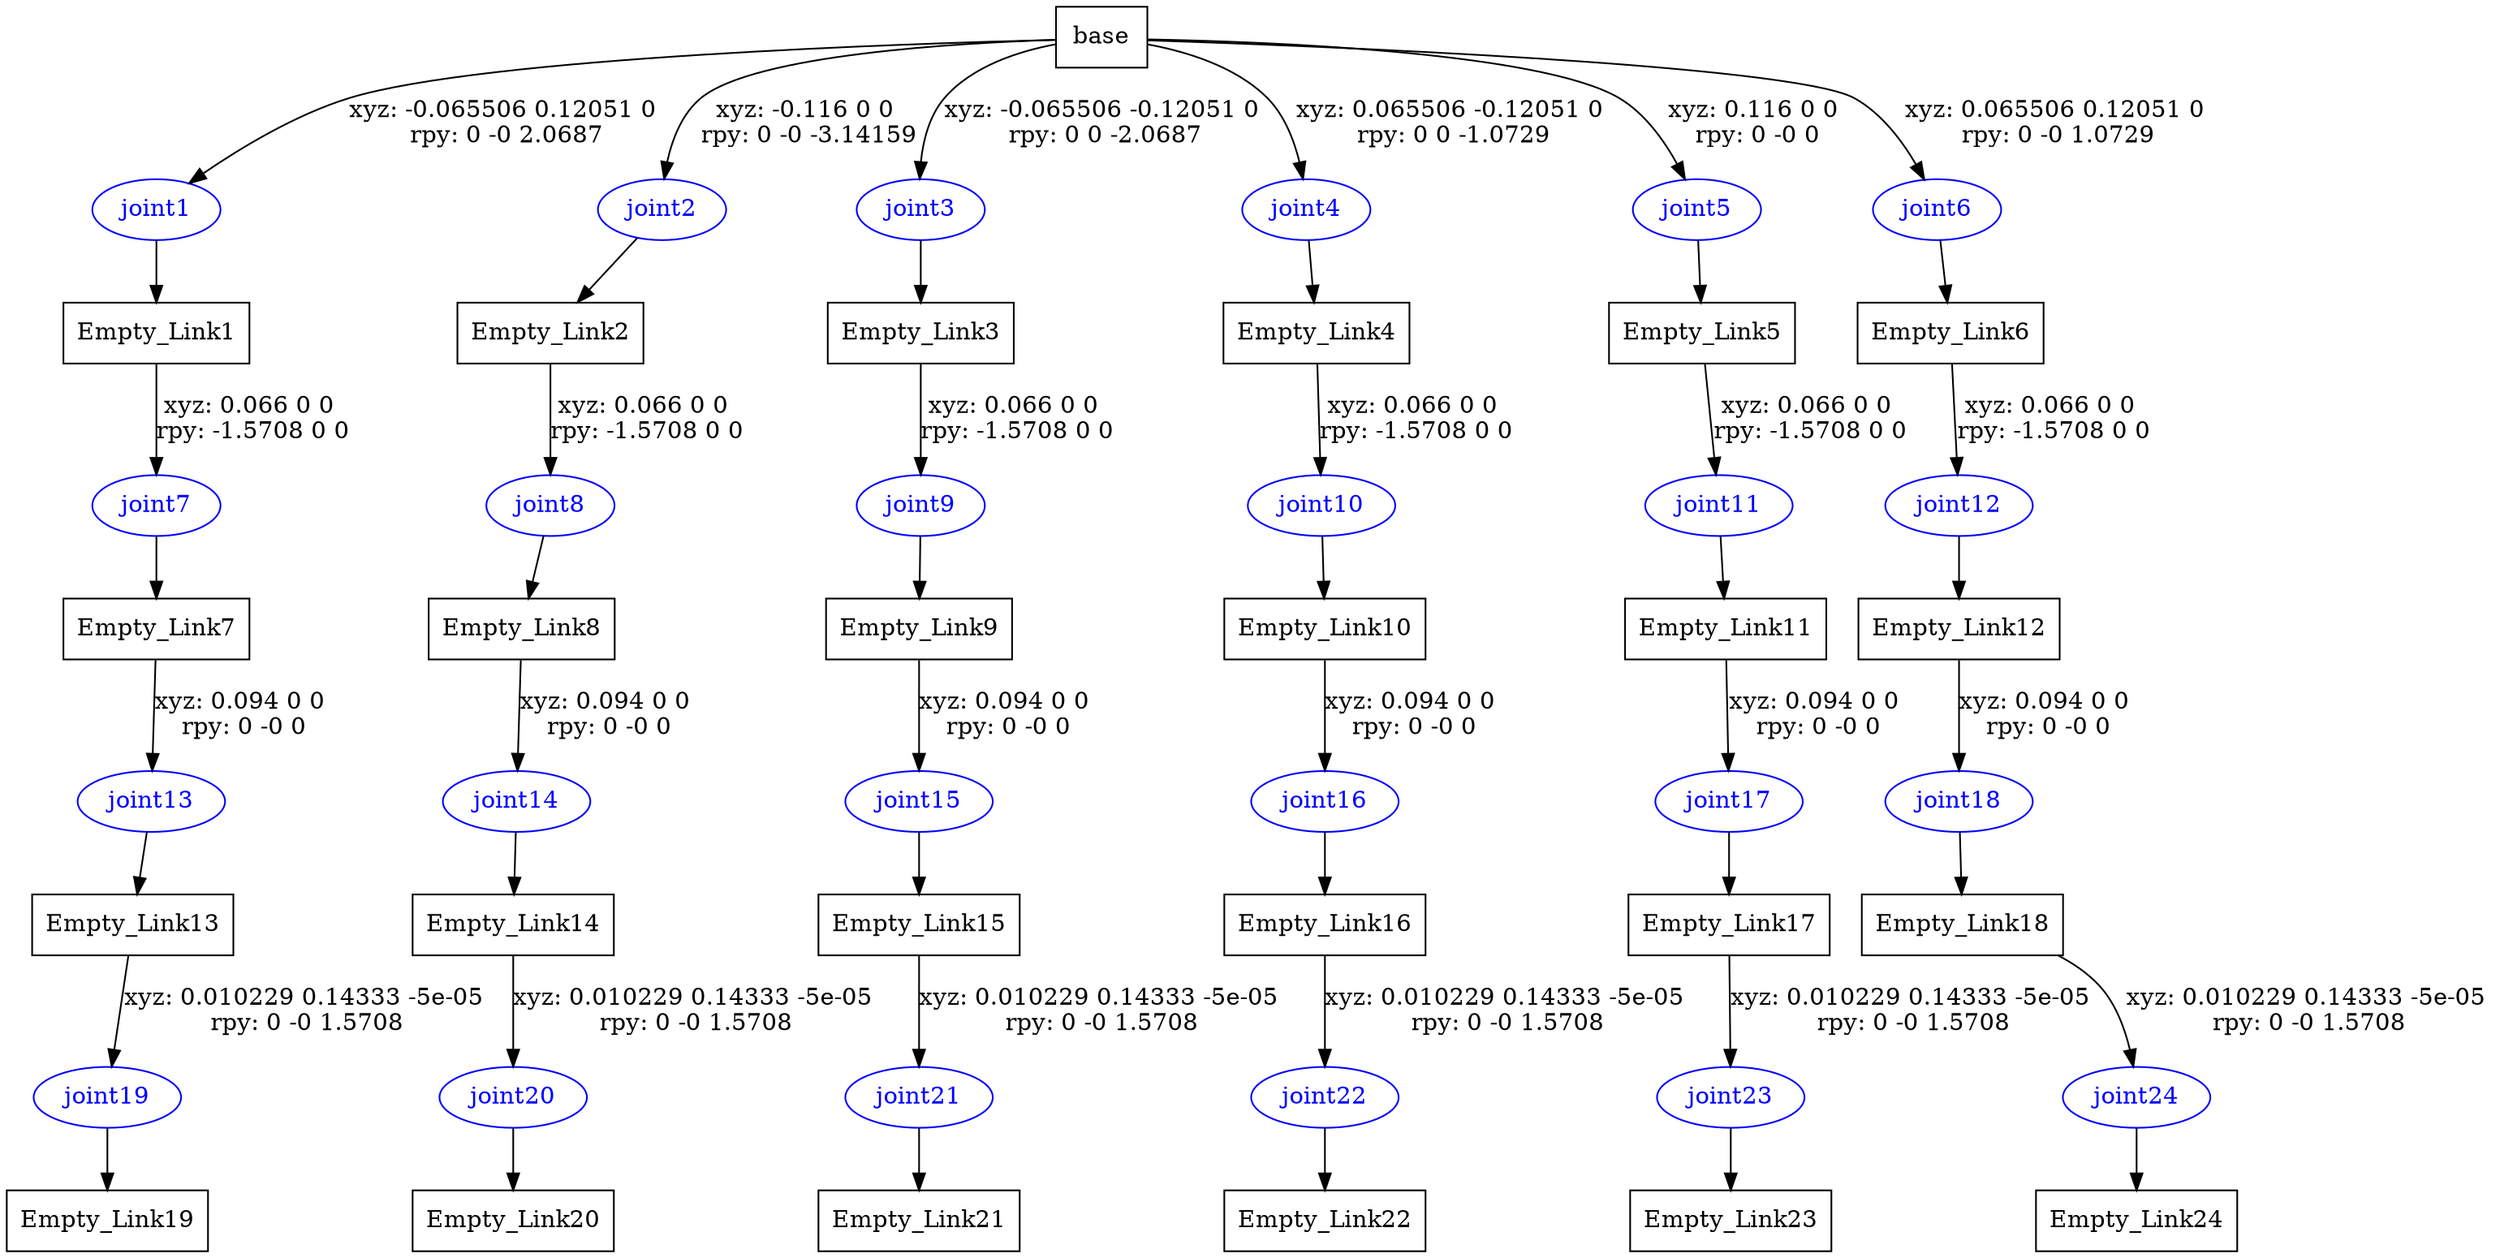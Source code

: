 digraph G {
node [shape=box];
"base" [label="base"];
"Empty_Link1" [label="Empty_Link1"];
"Empty_Link7" [label="Empty_Link7"];
"Empty_Link13" [label="Empty_Link13"];
"Empty_Link19" [label="Empty_Link19"];
"Empty_Link2" [label="Empty_Link2"];
"Empty_Link8" [label="Empty_Link8"];
"Empty_Link14" [label="Empty_Link14"];
"Empty_Link20" [label="Empty_Link20"];
"Empty_Link3" [label="Empty_Link3"];
"Empty_Link9" [label="Empty_Link9"];
"Empty_Link15" [label="Empty_Link15"];
"Empty_Link21" [label="Empty_Link21"];
"Empty_Link4" [label="Empty_Link4"];
"Empty_Link10" [label="Empty_Link10"];
"Empty_Link16" [label="Empty_Link16"];
"Empty_Link22" [label="Empty_Link22"];
"Empty_Link5" [label="Empty_Link5"];
"Empty_Link11" [label="Empty_Link11"];
"Empty_Link17" [label="Empty_Link17"];
"Empty_Link23" [label="Empty_Link23"];
"Empty_Link6" [label="Empty_Link6"];
"Empty_Link12" [label="Empty_Link12"];
"Empty_Link18" [label="Empty_Link18"];
"Empty_Link24" [label="Empty_Link24"];
node [shape=ellipse, color=blue, fontcolor=blue];
"base" -> "joint1" [label="xyz: -0.065506 0.12051 0 \nrpy: 0 -0 2.0687"]
"joint1" -> "Empty_Link1"
"Empty_Link1" -> "joint7" [label="xyz: 0.066 0 0 \nrpy: -1.5708 0 0"]
"joint7" -> "Empty_Link7"
"Empty_Link7" -> "joint13" [label="xyz: 0.094 0 0 \nrpy: 0 -0 0"]
"joint13" -> "Empty_Link13"
"Empty_Link13" -> "joint19" [label="xyz: 0.010229 0.14333 -5e-05 \nrpy: 0 -0 1.5708"]
"joint19" -> "Empty_Link19"
"base" -> "joint2" [label="xyz: -0.116 0 0 \nrpy: 0 -0 -3.14159"]
"joint2" -> "Empty_Link2"
"Empty_Link2" -> "joint8" [label="xyz: 0.066 0 0 \nrpy: -1.5708 0 0"]
"joint8" -> "Empty_Link8"
"Empty_Link8" -> "joint14" [label="xyz: 0.094 0 0 \nrpy: 0 -0 0"]
"joint14" -> "Empty_Link14"
"Empty_Link14" -> "joint20" [label="xyz: 0.010229 0.14333 -5e-05 \nrpy: 0 -0 1.5708"]
"joint20" -> "Empty_Link20"
"base" -> "joint3" [label="xyz: -0.065506 -0.12051 0 \nrpy: 0 0 -2.0687"]
"joint3" -> "Empty_Link3"
"Empty_Link3" -> "joint9" [label="xyz: 0.066 0 0 \nrpy: -1.5708 0 0"]
"joint9" -> "Empty_Link9"
"Empty_Link9" -> "joint15" [label="xyz: 0.094 0 0 \nrpy: 0 -0 0"]
"joint15" -> "Empty_Link15"
"Empty_Link15" -> "joint21" [label="xyz: 0.010229 0.14333 -5e-05 \nrpy: 0 -0 1.5708"]
"joint21" -> "Empty_Link21"
"base" -> "joint4" [label="xyz: 0.065506 -0.12051 0 \nrpy: 0 0 -1.0729"]
"joint4" -> "Empty_Link4"
"Empty_Link4" -> "joint10" [label="xyz: 0.066 0 0 \nrpy: -1.5708 0 0"]
"joint10" -> "Empty_Link10"
"Empty_Link10" -> "joint16" [label="xyz: 0.094 0 0 \nrpy: 0 -0 0"]
"joint16" -> "Empty_Link16"
"Empty_Link16" -> "joint22" [label="xyz: 0.010229 0.14333 -5e-05 \nrpy: 0 -0 1.5708"]
"joint22" -> "Empty_Link22"
"base" -> "joint5" [label="xyz: 0.116 0 0 \nrpy: 0 -0 0"]
"joint5" -> "Empty_Link5"
"Empty_Link5" -> "joint11" [label="xyz: 0.066 0 0 \nrpy: -1.5708 0 0"]
"joint11" -> "Empty_Link11"
"Empty_Link11" -> "joint17" [label="xyz: 0.094 0 0 \nrpy: 0 -0 0"]
"joint17" -> "Empty_Link17"
"Empty_Link17" -> "joint23" [label="xyz: 0.010229 0.14333 -5e-05 \nrpy: 0 -0 1.5708"]
"joint23" -> "Empty_Link23"
"base" -> "joint6" [label="xyz: 0.065506 0.12051 0 \nrpy: 0 -0 1.0729"]
"joint6" -> "Empty_Link6"
"Empty_Link6" -> "joint12" [label="xyz: 0.066 0 0 \nrpy: -1.5708 0 0"]
"joint12" -> "Empty_Link12"
"Empty_Link12" -> "joint18" [label="xyz: 0.094 0 0 \nrpy: 0 -0 0"]
"joint18" -> "Empty_Link18"
"Empty_Link18" -> "joint24" [label="xyz: 0.010229 0.14333 -5e-05 \nrpy: 0 -0 1.5708"]
"joint24" -> "Empty_Link24"
}
